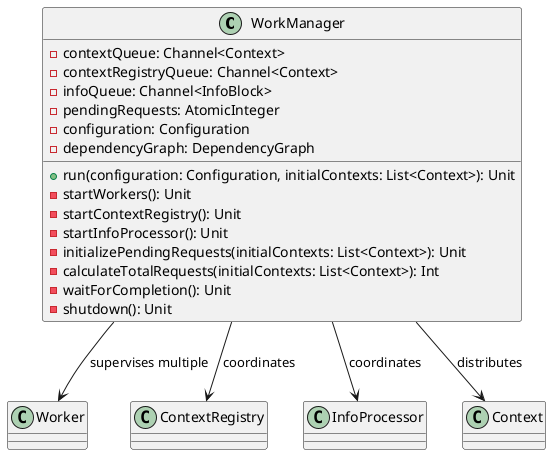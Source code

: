 @startuml WorkManagerUpdated

class WorkManager {
  - contextQueue: Channel<Context>
  - contextRegistryQueue: Channel<Context>
  - infoQueue: Channel<InfoBlock>
  - pendingRequests: AtomicInteger
  - configuration: Configuration
  - dependencyGraph: DependencyGraph
  __
  + run(configuration: Configuration, initialContexts: List<Context>): Unit
  - startWorkers(): Unit
  - startContextRegistry(): Unit
  - startInfoProcessor(): Unit
  - initializePendingRequests(initialContexts: List<Context>): Unit
  - calculateTotalRequests(initialContexts: List<Context>): Int
  - waitForCompletion(): Unit
  - shutdown(): Unit
}

class Worker
class ContextRegistry
class InfoProcessor
class Context

WorkManager --> Worker : supervises multiple
WorkManager --> ContextRegistry : coordinates
WorkManager --> InfoProcessor : coordinates
WorkManager --> Context : distributes
@enduml
